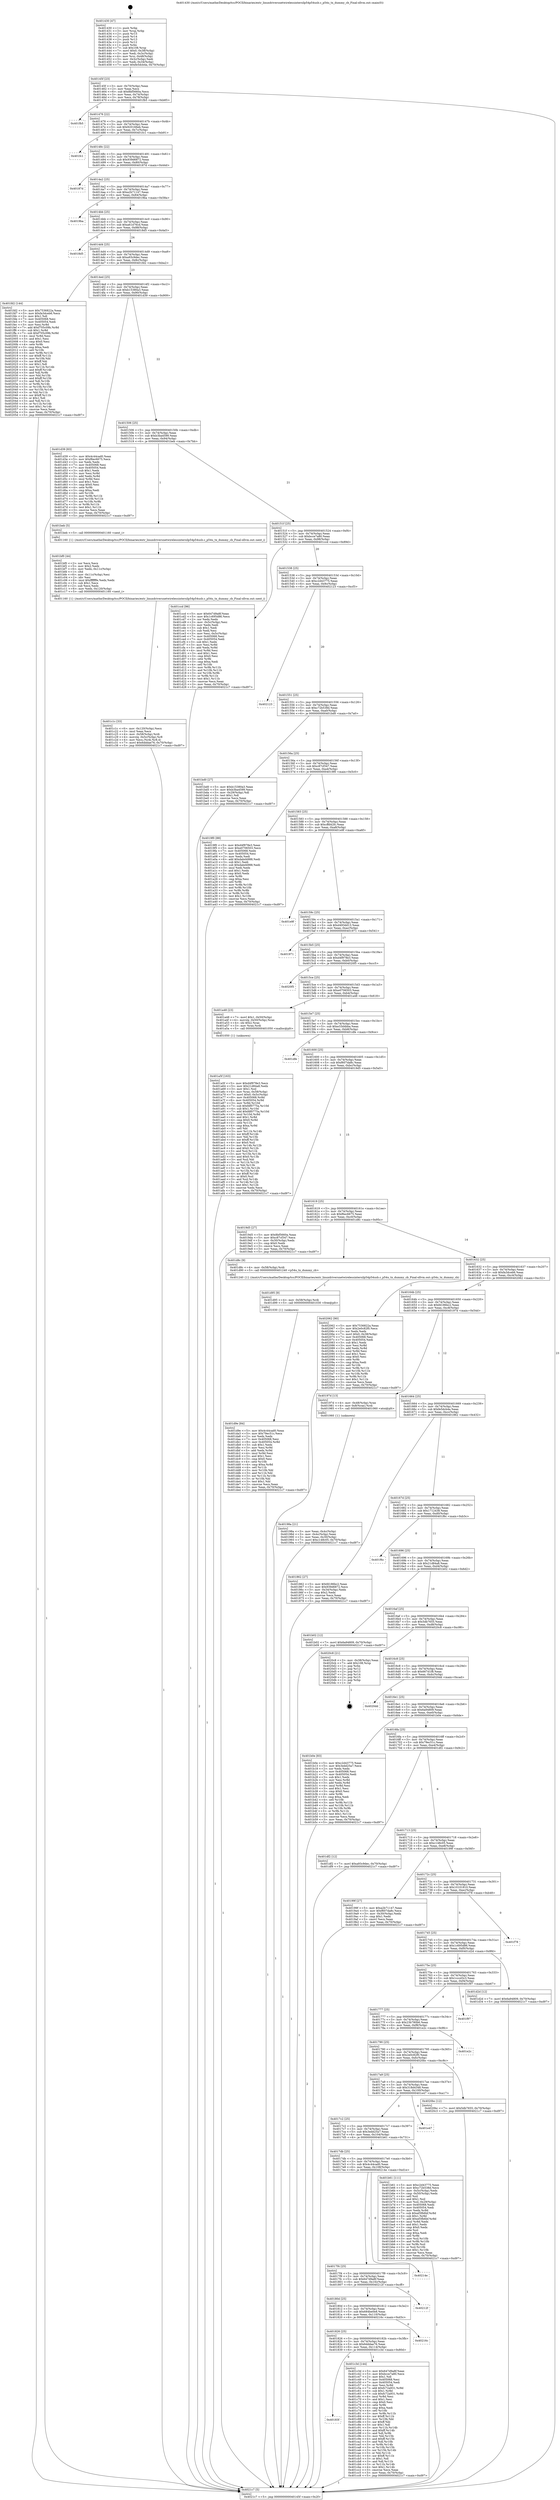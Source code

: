 digraph "0x401430" {
  label = "0x401430 (/mnt/c/Users/mathe/Desktop/tcc/POCII/binaries/extr_linuxdriversnetwirelessintersilp54p54usb.c_p54u_tx_dummy_cb_Final-ollvm.out::main(0))"
  labelloc = "t"
  node[shape=record]

  Entry [label="",width=0.3,height=0.3,shape=circle,fillcolor=black,style=filled]
  "0x40145f" [label="{
     0x40145f [23]\l
     | [instrs]\l
     &nbsp;&nbsp;0x40145f \<+3\>: mov -0x70(%rbp),%eax\l
     &nbsp;&nbsp;0x401462 \<+2\>: mov %eax,%ecx\l
     &nbsp;&nbsp;0x401464 \<+6\>: sub $0x8bf5660a,%ecx\l
     &nbsp;&nbsp;0x40146a \<+3\>: mov %eax,-0x74(%rbp)\l
     &nbsp;&nbsp;0x40146d \<+3\>: mov %ecx,-0x78(%rbp)\l
     &nbsp;&nbsp;0x401470 \<+6\>: je 0000000000401fb5 \<main+0xb85\>\l
  }"]
  "0x401fb5" [label="{
     0x401fb5\l
  }", style=dashed]
  "0x401476" [label="{
     0x401476 [22]\l
     | [instrs]\l
     &nbsp;&nbsp;0x401476 \<+5\>: jmp 000000000040147b \<main+0x4b\>\l
     &nbsp;&nbsp;0x40147b \<+3\>: mov -0x74(%rbp),%eax\l
     &nbsp;&nbsp;0x40147e \<+5\>: sub $0x920166eb,%eax\l
     &nbsp;&nbsp;0x401483 \<+3\>: mov %eax,-0x7c(%rbp)\l
     &nbsp;&nbsp;0x401486 \<+6\>: je 0000000000401fc1 \<main+0xb91\>\l
  }"]
  Exit [label="",width=0.3,height=0.3,shape=circle,fillcolor=black,style=filled,peripheries=2]
  "0x401fc1" [label="{
     0x401fc1\l
  }", style=dashed]
  "0x40148c" [label="{
     0x40148c [22]\l
     | [instrs]\l
     &nbsp;&nbsp;0x40148c \<+5\>: jmp 0000000000401491 \<main+0x61\>\l
     &nbsp;&nbsp;0x401491 \<+3\>: mov -0x74(%rbp),%eax\l
     &nbsp;&nbsp;0x401494 \<+5\>: sub $0x939d6872,%eax\l
     &nbsp;&nbsp;0x401499 \<+3\>: mov %eax,-0x80(%rbp)\l
     &nbsp;&nbsp;0x40149c \<+6\>: je 000000000040187d \<main+0x44d\>\l
  }"]
  "0x401d9e" [label="{
     0x401d9e [84]\l
     | [instrs]\l
     &nbsp;&nbsp;0x401d9e \<+5\>: mov $0x4c44cad0,%eax\l
     &nbsp;&nbsp;0x401da3 \<+5\>: mov $0x79ec51c,%ecx\l
     &nbsp;&nbsp;0x401da8 \<+2\>: xor %edx,%edx\l
     &nbsp;&nbsp;0x401daa \<+7\>: mov 0x405068,%esi\l
     &nbsp;&nbsp;0x401db1 \<+8\>: mov 0x405054,%r8d\l
     &nbsp;&nbsp;0x401db9 \<+3\>: sub $0x1,%edx\l
     &nbsp;&nbsp;0x401dbc \<+3\>: mov %esi,%r9d\l
     &nbsp;&nbsp;0x401dbf \<+3\>: add %edx,%r9d\l
     &nbsp;&nbsp;0x401dc2 \<+4\>: imul %r9d,%esi\l
     &nbsp;&nbsp;0x401dc6 \<+3\>: and $0x1,%esi\l
     &nbsp;&nbsp;0x401dc9 \<+3\>: cmp $0x0,%esi\l
     &nbsp;&nbsp;0x401dcc \<+4\>: sete %r10b\l
     &nbsp;&nbsp;0x401dd0 \<+4\>: cmp $0xa,%r8d\l
     &nbsp;&nbsp;0x401dd4 \<+4\>: setl %r11b\l
     &nbsp;&nbsp;0x401dd8 \<+3\>: mov %r10b,%bl\l
     &nbsp;&nbsp;0x401ddb \<+3\>: and %r11b,%bl\l
     &nbsp;&nbsp;0x401dde \<+3\>: xor %r11b,%r10b\l
     &nbsp;&nbsp;0x401de1 \<+3\>: or %r10b,%bl\l
     &nbsp;&nbsp;0x401de4 \<+3\>: test $0x1,%bl\l
     &nbsp;&nbsp;0x401de7 \<+3\>: cmovne %ecx,%eax\l
     &nbsp;&nbsp;0x401dea \<+3\>: mov %eax,-0x70(%rbp)\l
     &nbsp;&nbsp;0x401ded \<+5\>: jmp 00000000004021c7 \<main+0xd97\>\l
  }"]
  "0x40187d" [label="{
     0x40187d\l
  }", style=dashed]
  "0x4014a2" [label="{
     0x4014a2 [25]\l
     | [instrs]\l
     &nbsp;&nbsp;0x4014a2 \<+5\>: jmp 00000000004014a7 \<main+0x77\>\l
     &nbsp;&nbsp;0x4014a7 \<+3\>: mov -0x74(%rbp),%eax\l
     &nbsp;&nbsp;0x4014aa \<+5\>: sub $0xa2b71147,%eax\l
     &nbsp;&nbsp;0x4014af \<+6\>: mov %eax,-0x84(%rbp)\l
     &nbsp;&nbsp;0x4014b5 \<+6\>: je 00000000004019ba \<main+0x58a\>\l
  }"]
  "0x401d95" [label="{
     0x401d95 [9]\l
     | [instrs]\l
     &nbsp;&nbsp;0x401d95 \<+4\>: mov -0x58(%rbp),%rdi\l
     &nbsp;&nbsp;0x401d99 \<+5\>: call 0000000000401030 \<free@plt\>\l
     | [calls]\l
     &nbsp;&nbsp;0x401030 \{1\} (unknown)\l
  }"]
  "0x4019ba" [label="{
     0x4019ba\l
  }", style=dashed]
  "0x4014bb" [label="{
     0x4014bb [25]\l
     | [instrs]\l
     &nbsp;&nbsp;0x4014bb \<+5\>: jmp 00000000004014c0 \<main+0x90\>\l
     &nbsp;&nbsp;0x4014c0 \<+3\>: mov -0x74(%rbp),%eax\l
     &nbsp;&nbsp;0x4014c3 \<+5\>: sub $0xa61d76cd,%eax\l
     &nbsp;&nbsp;0x4014c8 \<+6\>: mov %eax,-0x88(%rbp)\l
     &nbsp;&nbsp;0x4014ce \<+6\>: je 00000000004018d5 \<main+0x4a5\>\l
  }"]
  "0x40183f" [label="{
     0x40183f\l
  }", style=dashed]
  "0x4018d5" [label="{
     0x4018d5\l
  }", style=dashed]
  "0x4014d4" [label="{
     0x4014d4 [25]\l
     | [instrs]\l
     &nbsp;&nbsp;0x4014d4 \<+5\>: jmp 00000000004014d9 \<main+0xa9\>\l
     &nbsp;&nbsp;0x4014d9 \<+3\>: mov -0x74(%rbp),%eax\l
     &nbsp;&nbsp;0x4014dc \<+5\>: sub $0xa93c9dec,%eax\l
     &nbsp;&nbsp;0x4014e1 \<+6\>: mov %eax,-0x8c(%rbp)\l
     &nbsp;&nbsp;0x4014e7 \<+6\>: je 0000000000401fd2 \<main+0xba2\>\l
  }"]
  "0x401c3d" [label="{
     0x401c3d [144]\l
     | [instrs]\l
     &nbsp;&nbsp;0x401c3d \<+5\>: mov $0x647d9a8f,%eax\l
     &nbsp;&nbsp;0x401c42 \<+5\>: mov $0xbcce7a80,%ecx\l
     &nbsp;&nbsp;0x401c47 \<+2\>: mov $0x1,%dl\l
     &nbsp;&nbsp;0x401c49 \<+7\>: mov 0x405068,%esi\l
     &nbsp;&nbsp;0x401c50 \<+7\>: mov 0x405054,%edi\l
     &nbsp;&nbsp;0x401c57 \<+3\>: mov %esi,%r8d\l
     &nbsp;&nbsp;0x401c5a \<+7\>: add $0xfc72a931,%r8d\l
     &nbsp;&nbsp;0x401c61 \<+4\>: sub $0x1,%r8d\l
     &nbsp;&nbsp;0x401c65 \<+7\>: sub $0xfc72a931,%r8d\l
     &nbsp;&nbsp;0x401c6c \<+4\>: imul %r8d,%esi\l
     &nbsp;&nbsp;0x401c70 \<+3\>: and $0x1,%esi\l
     &nbsp;&nbsp;0x401c73 \<+3\>: cmp $0x0,%esi\l
     &nbsp;&nbsp;0x401c76 \<+4\>: sete %r9b\l
     &nbsp;&nbsp;0x401c7a \<+3\>: cmp $0xa,%edi\l
     &nbsp;&nbsp;0x401c7d \<+4\>: setl %r10b\l
     &nbsp;&nbsp;0x401c81 \<+3\>: mov %r9b,%r11b\l
     &nbsp;&nbsp;0x401c84 \<+4\>: xor $0xff,%r11b\l
     &nbsp;&nbsp;0x401c88 \<+3\>: mov %r10b,%bl\l
     &nbsp;&nbsp;0x401c8b \<+3\>: xor $0xff,%bl\l
     &nbsp;&nbsp;0x401c8e \<+3\>: xor $0x1,%dl\l
     &nbsp;&nbsp;0x401c91 \<+3\>: mov %r11b,%r14b\l
     &nbsp;&nbsp;0x401c94 \<+4\>: and $0xff,%r14b\l
     &nbsp;&nbsp;0x401c98 \<+3\>: and %dl,%r9b\l
     &nbsp;&nbsp;0x401c9b \<+3\>: mov %bl,%r15b\l
     &nbsp;&nbsp;0x401c9e \<+4\>: and $0xff,%r15b\l
     &nbsp;&nbsp;0x401ca2 \<+3\>: and %dl,%r10b\l
     &nbsp;&nbsp;0x401ca5 \<+3\>: or %r9b,%r14b\l
     &nbsp;&nbsp;0x401ca8 \<+3\>: or %r10b,%r15b\l
     &nbsp;&nbsp;0x401cab \<+3\>: xor %r15b,%r14b\l
     &nbsp;&nbsp;0x401cae \<+3\>: or %bl,%r11b\l
     &nbsp;&nbsp;0x401cb1 \<+4\>: xor $0xff,%r11b\l
     &nbsp;&nbsp;0x401cb5 \<+3\>: or $0x1,%dl\l
     &nbsp;&nbsp;0x401cb8 \<+3\>: and %dl,%r11b\l
     &nbsp;&nbsp;0x401cbb \<+3\>: or %r11b,%r14b\l
     &nbsp;&nbsp;0x401cbe \<+4\>: test $0x1,%r14b\l
     &nbsp;&nbsp;0x401cc2 \<+3\>: cmovne %ecx,%eax\l
     &nbsp;&nbsp;0x401cc5 \<+3\>: mov %eax,-0x70(%rbp)\l
     &nbsp;&nbsp;0x401cc8 \<+5\>: jmp 00000000004021c7 \<main+0xd97\>\l
  }"]
  "0x401fd2" [label="{
     0x401fd2 [144]\l
     | [instrs]\l
     &nbsp;&nbsp;0x401fd2 \<+5\>: mov $0x7536822a,%eax\l
     &nbsp;&nbsp;0x401fd7 \<+5\>: mov $0xfa3dceb6,%ecx\l
     &nbsp;&nbsp;0x401fdc \<+2\>: mov $0x1,%dl\l
     &nbsp;&nbsp;0x401fde \<+7\>: mov 0x405068,%esi\l
     &nbsp;&nbsp;0x401fe5 \<+7\>: mov 0x405054,%edi\l
     &nbsp;&nbsp;0x401fec \<+3\>: mov %esi,%r8d\l
     &nbsp;&nbsp;0x401fef \<+7\>: add $0xf705c09b,%r8d\l
     &nbsp;&nbsp;0x401ff6 \<+4\>: sub $0x1,%r8d\l
     &nbsp;&nbsp;0x401ffa \<+7\>: sub $0xf705c09b,%r8d\l
     &nbsp;&nbsp;0x402001 \<+4\>: imul %r8d,%esi\l
     &nbsp;&nbsp;0x402005 \<+3\>: and $0x1,%esi\l
     &nbsp;&nbsp;0x402008 \<+3\>: cmp $0x0,%esi\l
     &nbsp;&nbsp;0x40200b \<+4\>: sete %r9b\l
     &nbsp;&nbsp;0x40200f \<+3\>: cmp $0xa,%edi\l
     &nbsp;&nbsp;0x402012 \<+4\>: setl %r10b\l
     &nbsp;&nbsp;0x402016 \<+3\>: mov %r9b,%r11b\l
     &nbsp;&nbsp;0x402019 \<+4\>: xor $0xff,%r11b\l
     &nbsp;&nbsp;0x40201d \<+3\>: mov %r10b,%bl\l
     &nbsp;&nbsp;0x402020 \<+3\>: xor $0xff,%bl\l
     &nbsp;&nbsp;0x402023 \<+3\>: xor $0x1,%dl\l
     &nbsp;&nbsp;0x402026 \<+3\>: mov %r11b,%r14b\l
     &nbsp;&nbsp;0x402029 \<+4\>: and $0xff,%r14b\l
     &nbsp;&nbsp;0x40202d \<+3\>: and %dl,%r9b\l
     &nbsp;&nbsp;0x402030 \<+3\>: mov %bl,%r15b\l
     &nbsp;&nbsp;0x402033 \<+4\>: and $0xff,%r15b\l
     &nbsp;&nbsp;0x402037 \<+3\>: and %dl,%r10b\l
     &nbsp;&nbsp;0x40203a \<+3\>: or %r9b,%r14b\l
     &nbsp;&nbsp;0x40203d \<+3\>: or %r10b,%r15b\l
     &nbsp;&nbsp;0x402040 \<+3\>: xor %r15b,%r14b\l
     &nbsp;&nbsp;0x402043 \<+3\>: or %bl,%r11b\l
     &nbsp;&nbsp;0x402046 \<+4\>: xor $0xff,%r11b\l
     &nbsp;&nbsp;0x40204a \<+3\>: or $0x1,%dl\l
     &nbsp;&nbsp;0x40204d \<+3\>: and %dl,%r11b\l
     &nbsp;&nbsp;0x402050 \<+3\>: or %r11b,%r14b\l
     &nbsp;&nbsp;0x402053 \<+4\>: test $0x1,%r14b\l
     &nbsp;&nbsp;0x402057 \<+3\>: cmovne %ecx,%eax\l
     &nbsp;&nbsp;0x40205a \<+3\>: mov %eax,-0x70(%rbp)\l
     &nbsp;&nbsp;0x40205d \<+5\>: jmp 00000000004021c7 \<main+0xd97\>\l
  }"]
  "0x4014ed" [label="{
     0x4014ed [25]\l
     | [instrs]\l
     &nbsp;&nbsp;0x4014ed \<+5\>: jmp 00000000004014f2 \<main+0xc2\>\l
     &nbsp;&nbsp;0x4014f2 \<+3\>: mov -0x74(%rbp),%eax\l
     &nbsp;&nbsp;0x4014f5 \<+5\>: sub $0xb15380a3,%eax\l
     &nbsp;&nbsp;0x4014fa \<+6\>: mov %eax,-0x90(%rbp)\l
     &nbsp;&nbsp;0x401500 \<+6\>: je 0000000000401d39 \<main+0x909\>\l
  }"]
  "0x401826" [label="{
     0x401826 [25]\l
     | [instrs]\l
     &nbsp;&nbsp;0x401826 \<+5\>: jmp 000000000040182b \<main+0x3fb\>\l
     &nbsp;&nbsp;0x40182b \<+3\>: mov -0x74(%rbp),%eax\l
     &nbsp;&nbsp;0x40182e \<+5\>: sub $0x6dddae76,%eax\l
     &nbsp;&nbsp;0x401833 \<+6\>: mov %eax,-0x114(%rbp)\l
     &nbsp;&nbsp;0x401839 \<+6\>: je 0000000000401c3d \<main+0x80d\>\l
  }"]
  "0x401d39" [label="{
     0x401d39 [83]\l
     | [instrs]\l
     &nbsp;&nbsp;0x401d39 \<+5\>: mov $0x4c44cad0,%eax\l
     &nbsp;&nbsp;0x401d3e \<+5\>: mov $0xf6ec6675,%ecx\l
     &nbsp;&nbsp;0x401d43 \<+2\>: xor %edx,%edx\l
     &nbsp;&nbsp;0x401d45 \<+7\>: mov 0x405068,%esi\l
     &nbsp;&nbsp;0x401d4c \<+7\>: mov 0x405054,%edi\l
     &nbsp;&nbsp;0x401d53 \<+3\>: sub $0x1,%edx\l
     &nbsp;&nbsp;0x401d56 \<+3\>: mov %esi,%r8d\l
     &nbsp;&nbsp;0x401d59 \<+3\>: add %edx,%r8d\l
     &nbsp;&nbsp;0x401d5c \<+4\>: imul %r8d,%esi\l
     &nbsp;&nbsp;0x401d60 \<+3\>: and $0x1,%esi\l
     &nbsp;&nbsp;0x401d63 \<+3\>: cmp $0x0,%esi\l
     &nbsp;&nbsp;0x401d66 \<+4\>: sete %r9b\l
     &nbsp;&nbsp;0x401d6a \<+3\>: cmp $0xa,%edi\l
     &nbsp;&nbsp;0x401d6d \<+4\>: setl %r10b\l
     &nbsp;&nbsp;0x401d71 \<+3\>: mov %r9b,%r11b\l
     &nbsp;&nbsp;0x401d74 \<+3\>: and %r10b,%r11b\l
     &nbsp;&nbsp;0x401d77 \<+3\>: xor %r10b,%r9b\l
     &nbsp;&nbsp;0x401d7a \<+3\>: or %r9b,%r11b\l
     &nbsp;&nbsp;0x401d7d \<+4\>: test $0x1,%r11b\l
     &nbsp;&nbsp;0x401d81 \<+3\>: cmovne %ecx,%eax\l
     &nbsp;&nbsp;0x401d84 \<+3\>: mov %eax,-0x70(%rbp)\l
     &nbsp;&nbsp;0x401d87 \<+5\>: jmp 00000000004021c7 \<main+0xd97\>\l
  }"]
  "0x401506" [label="{
     0x401506 [25]\l
     | [instrs]\l
     &nbsp;&nbsp;0x401506 \<+5\>: jmp 000000000040150b \<main+0xdb\>\l
     &nbsp;&nbsp;0x40150b \<+3\>: mov -0x74(%rbp),%eax\l
     &nbsp;&nbsp;0x40150e \<+5\>: sub $0xb3ba4599,%eax\l
     &nbsp;&nbsp;0x401513 \<+6\>: mov %eax,-0x94(%rbp)\l
     &nbsp;&nbsp;0x401519 \<+6\>: je 0000000000401beb \<main+0x7bb\>\l
  }"]
  "0x40216c" [label="{
     0x40216c\l
  }", style=dashed]
  "0x401beb" [label="{
     0x401beb [5]\l
     | [instrs]\l
     &nbsp;&nbsp;0x401beb \<+5\>: call 0000000000401160 \<next_i\>\l
     | [calls]\l
     &nbsp;&nbsp;0x401160 \{1\} (/mnt/c/Users/mathe/Desktop/tcc/POCII/binaries/extr_linuxdriversnetwirelessintersilp54p54usb.c_p54u_tx_dummy_cb_Final-ollvm.out::next_i)\l
  }"]
  "0x40151f" [label="{
     0x40151f [25]\l
     | [instrs]\l
     &nbsp;&nbsp;0x40151f \<+5\>: jmp 0000000000401524 \<main+0xf4\>\l
     &nbsp;&nbsp;0x401524 \<+3\>: mov -0x74(%rbp),%eax\l
     &nbsp;&nbsp;0x401527 \<+5\>: sub $0xbcce7a80,%eax\l
     &nbsp;&nbsp;0x40152c \<+6\>: mov %eax,-0x98(%rbp)\l
     &nbsp;&nbsp;0x401532 \<+6\>: je 0000000000401ccd \<main+0x89d\>\l
  }"]
  "0x40180d" [label="{
     0x40180d [25]\l
     | [instrs]\l
     &nbsp;&nbsp;0x40180d \<+5\>: jmp 0000000000401812 \<main+0x3e2\>\l
     &nbsp;&nbsp;0x401812 \<+3\>: mov -0x74(%rbp),%eax\l
     &nbsp;&nbsp;0x401815 \<+5\>: sub $0x684be0e8,%eax\l
     &nbsp;&nbsp;0x40181a \<+6\>: mov %eax,-0x110(%rbp)\l
     &nbsp;&nbsp;0x401820 \<+6\>: je 000000000040216c \<main+0xd3c\>\l
  }"]
  "0x401ccd" [label="{
     0x401ccd [96]\l
     | [instrs]\l
     &nbsp;&nbsp;0x401ccd \<+5\>: mov $0x647d9a8f,%eax\l
     &nbsp;&nbsp;0x401cd2 \<+5\>: mov $0x1c695d86,%ecx\l
     &nbsp;&nbsp;0x401cd7 \<+2\>: xor %edx,%edx\l
     &nbsp;&nbsp;0x401cd9 \<+3\>: mov -0x5c(%rbp),%esi\l
     &nbsp;&nbsp;0x401cdc \<+2\>: mov %edx,%edi\l
     &nbsp;&nbsp;0x401cde \<+3\>: sub $0x1,%edi\l
     &nbsp;&nbsp;0x401ce1 \<+2\>: sub %edi,%esi\l
     &nbsp;&nbsp;0x401ce3 \<+3\>: mov %esi,-0x5c(%rbp)\l
     &nbsp;&nbsp;0x401ce6 \<+7\>: mov 0x405068,%esi\l
     &nbsp;&nbsp;0x401ced \<+7\>: mov 0x405054,%edi\l
     &nbsp;&nbsp;0x401cf4 \<+3\>: sub $0x1,%edx\l
     &nbsp;&nbsp;0x401cf7 \<+3\>: mov %esi,%r8d\l
     &nbsp;&nbsp;0x401cfa \<+3\>: add %edx,%r8d\l
     &nbsp;&nbsp;0x401cfd \<+4\>: imul %r8d,%esi\l
     &nbsp;&nbsp;0x401d01 \<+3\>: and $0x1,%esi\l
     &nbsp;&nbsp;0x401d04 \<+3\>: cmp $0x0,%esi\l
     &nbsp;&nbsp;0x401d07 \<+4\>: sete %r9b\l
     &nbsp;&nbsp;0x401d0b \<+3\>: cmp $0xa,%edi\l
     &nbsp;&nbsp;0x401d0e \<+4\>: setl %r10b\l
     &nbsp;&nbsp;0x401d12 \<+3\>: mov %r9b,%r11b\l
     &nbsp;&nbsp;0x401d15 \<+3\>: and %r10b,%r11b\l
     &nbsp;&nbsp;0x401d18 \<+3\>: xor %r10b,%r9b\l
     &nbsp;&nbsp;0x401d1b \<+3\>: or %r9b,%r11b\l
     &nbsp;&nbsp;0x401d1e \<+4\>: test $0x1,%r11b\l
     &nbsp;&nbsp;0x401d22 \<+3\>: cmovne %ecx,%eax\l
     &nbsp;&nbsp;0x401d25 \<+3\>: mov %eax,-0x70(%rbp)\l
     &nbsp;&nbsp;0x401d28 \<+5\>: jmp 00000000004021c7 \<main+0xd97\>\l
  }"]
  "0x401538" [label="{
     0x401538 [25]\l
     | [instrs]\l
     &nbsp;&nbsp;0x401538 \<+5\>: jmp 000000000040153d \<main+0x10d\>\l
     &nbsp;&nbsp;0x40153d \<+3\>: mov -0x74(%rbp),%eax\l
     &nbsp;&nbsp;0x401540 \<+5\>: sub $0xc2d43775,%eax\l
     &nbsp;&nbsp;0x401545 \<+6\>: mov %eax,-0x9c(%rbp)\l
     &nbsp;&nbsp;0x40154b \<+6\>: je 0000000000402123 \<main+0xcf3\>\l
  }"]
  "0x40212f" [label="{
     0x40212f\l
  }", style=dashed]
  "0x402123" [label="{
     0x402123\l
  }", style=dashed]
  "0x401551" [label="{
     0x401551 [25]\l
     | [instrs]\l
     &nbsp;&nbsp;0x401551 \<+5\>: jmp 0000000000401556 \<main+0x126\>\l
     &nbsp;&nbsp;0x401556 \<+3\>: mov -0x74(%rbp),%eax\l
     &nbsp;&nbsp;0x401559 \<+5\>: sub $0xc72b538d,%eax\l
     &nbsp;&nbsp;0x40155e \<+6\>: mov %eax,-0xa0(%rbp)\l
     &nbsp;&nbsp;0x401564 \<+6\>: je 0000000000401bd0 \<main+0x7a0\>\l
  }"]
  "0x4017f4" [label="{
     0x4017f4 [25]\l
     | [instrs]\l
     &nbsp;&nbsp;0x4017f4 \<+5\>: jmp 00000000004017f9 \<main+0x3c9\>\l
     &nbsp;&nbsp;0x4017f9 \<+3\>: mov -0x74(%rbp),%eax\l
     &nbsp;&nbsp;0x4017fc \<+5\>: sub $0x647d9a8f,%eax\l
     &nbsp;&nbsp;0x401801 \<+6\>: mov %eax,-0x10c(%rbp)\l
     &nbsp;&nbsp;0x401807 \<+6\>: je 000000000040212f \<main+0xcff\>\l
  }"]
  "0x401bd0" [label="{
     0x401bd0 [27]\l
     | [instrs]\l
     &nbsp;&nbsp;0x401bd0 \<+5\>: mov $0xb15380a3,%eax\l
     &nbsp;&nbsp;0x401bd5 \<+5\>: mov $0xb3ba4599,%ecx\l
     &nbsp;&nbsp;0x401bda \<+3\>: mov -0x29(%rbp),%dl\l
     &nbsp;&nbsp;0x401bdd \<+3\>: test $0x1,%dl\l
     &nbsp;&nbsp;0x401be0 \<+3\>: cmovne %ecx,%eax\l
     &nbsp;&nbsp;0x401be3 \<+3\>: mov %eax,-0x70(%rbp)\l
     &nbsp;&nbsp;0x401be6 \<+5\>: jmp 00000000004021c7 \<main+0xd97\>\l
  }"]
  "0x40156a" [label="{
     0x40156a [25]\l
     | [instrs]\l
     &nbsp;&nbsp;0x40156a \<+5\>: jmp 000000000040156f \<main+0x13f\>\l
     &nbsp;&nbsp;0x40156f \<+3\>: mov -0x74(%rbp),%eax\l
     &nbsp;&nbsp;0x401572 \<+5\>: sub $0xc87cf347,%eax\l
     &nbsp;&nbsp;0x401577 \<+6\>: mov %eax,-0xa4(%rbp)\l
     &nbsp;&nbsp;0x40157d \<+6\>: je 00000000004019f0 \<main+0x5c0\>\l
  }"]
  "0x40214e" [label="{
     0x40214e\l
  }", style=dashed]
  "0x4019f0" [label="{
     0x4019f0 [88]\l
     | [instrs]\l
     &nbsp;&nbsp;0x4019f0 \<+5\>: mov $0xd4f978e3,%eax\l
     &nbsp;&nbsp;0x4019f5 \<+5\>: mov $0xe0706503,%ecx\l
     &nbsp;&nbsp;0x4019fa \<+7\>: mov 0x405068,%edx\l
     &nbsp;&nbsp;0x401a01 \<+7\>: mov 0x405054,%esi\l
     &nbsp;&nbsp;0x401a08 \<+2\>: mov %edx,%edi\l
     &nbsp;&nbsp;0x401a0a \<+6\>: add $0xdabd4988,%edi\l
     &nbsp;&nbsp;0x401a10 \<+3\>: sub $0x1,%edi\l
     &nbsp;&nbsp;0x401a13 \<+6\>: sub $0xdabd4988,%edi\l
     &nbsp;&nbsp;0x401a19 \<+3\>: imul %edi,%edx\l
     &nbsp;&nbsp;0x401a1c \<+3\>: and $0x1,%edx\l
     &nbsp;&nbsp;0x401a1f \<+3\>: cmp $0x0,%edx\l
     &nbsp;&nbsp;0x401a22 \<+4\>: sete %r8b\l
     &nbsp;&nbsp;0x401a26 \<+3\>: cmp $0xa,%esi\l
     &nbsp;&nbsp;0x401a29 \<+4\>: setl %r9b\l
     &nbsp;&nbsp;0x401a2d \<+3\>: mov %r8b,%r10b\l
     &nbsp;&nbsp;0x401a30 \<+3\>: and %r9b,%r10b\l
     &nbsp;&nbsp;0x401a33 \<+3\>: xor %r9b,%r8b\l
     &nbsp;&nbsp;0x401a36 \<+3\>: or %r8b,%r10b\l
     &nbsp;&nbsp;0x401a39 \<+4\>: test $0x1,%r10b\l
     &nbsp;&nbsp;0x401a3d \<+3\>: cmovne %ecx,%eax\l
     &nbsp;&nbsp;0x401a40 \<+3\>: mov %eax,-0x70(%rbp)\l
     &nbsp;&nbsp;0x401a43 \<+5\>: jmp 00000000004021c7 \<main+0xd97\>\l
  }"]
  "0x401583" [label="{
     0x401583 [25]\l
     | [instrs]\l
     &nbsp;&nbsp;0x401583 \<+5\>: jmp 0000000000401588 \<main+0x158\>\l
     &nbsp;&nbsp;0x401588 \<+3\>: mov -0x74(%rbp),%eax\l
     &nbsp;&nbsp;0x40158b \<+5\>: sub $0xcffd42fc,%eax\l
     &nbsp;&nbsp;0x401590 \<+6\>: mov %eax,-0xa8(%rbp)\l
     &nbsp;&nbsp;0x401596 \<+6\>: je 0000000000401e9f \<main+0xa6f\>\l
  }"]
  "0x401c1c" [label="{
     0x401c1c [33]\l
     | [instrs]\l
     &nbsp;&nbsp;0x401c1c \<+6\>: mov -0x120(%rbp),%ecx\l
     &nbsp;&nbsp;0x401c22 \<+3\>: imul %eax,%ecx\l
     &nbsp;&nbsp;0x401c25 \<+4\>: mov -0x58(%rbp),%rdi\l
     &nbsp;&nbsp;0x401c29 \<+4\>: movslq -0x5c(%rbp),%r8\l
     &nbsp;&nbsp;0x401c2d \<+4\>: mov %ecx,(%rdi,%r8,4)\l
     &nbsp;&nbsp;0x401c31 \<+7\>: movl $0x6dddae76,-0x70(%rbp)\l
     &nbsp;&nbsp;0x401c38 \<+5\>: jmp 00000000004021c7 \<main+0xd97\>\l
  }"]
  "0x401e9f" [label="{
     0x401e9f\l
  }", style=dashed]
  "0x40159c" [label="{
     0x40159c [25]\l
     | [instrs]\l
     &nbsp;&nbsp;0x40159c \<+5\>: jmp 00000000004015a1 \<main+0x171\>\l
     &nbsp;&nbsp;0x4015a1 \<+3\>: mov -0x74(%rbp),%eax\l
     &nbsp;&nbsp;0x4015a4 \<+5\>: sub $0xd493dd13,%eax\l
     &nbsp;&nbsp;0x4015a9 \<+6\>: mov %eax,-0xac(%rbp)\l
     &nbsp;&nbsp;0x4015af \<+6\>: je 0000000000401971 \<main+0x541\>\l
  }"]
  "0x401bf0" [label="{
     0x401bf0 [44]\l
     | [instrs]\l
     &nbsp;&nbsp;0x401bf0 \<+2\>: xor %ecx,%ecx\l
     &nbsp;&nbsp;0x401bf2 \<+5\>: mov $0x2,%edx\l
     &nbsp;&nbsp;0x401bf7 \<+6\>: mov %edx,-0x11c(%rbp)\l
     &nbsp;&nbsp;0x401bfd \<+1\>: cltd\l
     &nbsp;&nbsp;0x401bfe \<+6\>: mov -0x11c(%rbp),%esi\l
     &nbsp;&nbsp;0x401c04 \<+2\>: idiv %esi\l
     &nbsp;&nbsp;0x401c06 \<+6\>: imul $0xfffffffe,%edx,%edx\l
     &nbsp;&nbsp;0x401c0c \<+3\>: sub $0x1,%ecx\l
     &nbsp;&nbsp;0x401c0f \<+2\>: sub %ecx,%edx\l
     &nbsp;&nbsp;0x401c11 \<+6\>: mov %edx,-0x120(%rbp)\l
     &nbsp;&nbsp;0x401c17 \<+5\>: call 0000000000401160 \<next_i\>\l
     | [calls]\l
     &nbsp;&nbsp;0x401160 \{1\} (/mnt/c/Users/mathe/Desktop/tcc/POCII/binaries/extr_linuxdriversnetwirelessintersilp54p54usb.c_p54u_tx_dummy_cb_Final-ollvm.out::next_i)\l
  }"]
  "0x401971" [label="{
     0x401971\l
  }", style=dashed]
  "0x4015b5" [label="{
     0x4015b5 [25]\l
     | [instrs]\l
     &nbsp;&nbsp;0x4015b5 \<+5\>: jmp 00000000004015ba \<main+0x18a\>\l
     &nbsp;&nbsp;0x4015ba \<+3\>: mov -0x74(%rbp),%eax\l
     &nbsp;&nbsp;0x4015bd \<+5\>: sub $0xd4f978e3,%eax\l
     &nbsp;&nbsp;0x4015c2 \<+6\>: mov %eax,-0xb0(%rbp)\l
     &nbsp;&nbsp;0x4015c8 \<+6\>: je 00000000004020f5 \<main+0xcc5\>\l
  }"]
  "0x4017db" [label="{
     0x4017db [25]\l
     | [instrs]\l
     &nbsp;&nbsp;0x4017db \<+5\>: jmp 00000000004017e0 \<main+0x3b0\>\l
     &nbsp;&nbsp;0x4017e0 \<+3\>: mov -0x74(%rbp),%eax\l
     &nbsp;&nbsp;0x4017e3 \<+5\>: sub $0x4c44cad0,%eax\l
     &nbsp;&nbsp;0x4017e8 \<+6\>: mov %eax,-0x108(%rbp)\l
     &nbsp;&nbsp;0x4017ee \<+6\>: je 000000000040214e \<main+0xd1e\>\l
  }"]
  "0x4020f5" [label="{
     0x4020f5\l
  }", style=dashed]
  "0x4015ce" [label="{
     0x4015ce [25]\l
     | [instrs]\l
     &nbsp;&nbsp;0x4015ce \<+5\>: jmp 00000000004015d3 \<main+0x1a3\>\l
     &nbsp;&nbsp;0x4015d3 \<+3\>: mov -0x74(%rbp),%eax\l
     &nbsp;&nbsp;0x4015d6 \<+5\>: sub $0xe0706503,%eax\l
     &nbsp;&nbsp;0x4015db \<+6\>: mov %eax,-0xb4(%rbp)\l
     &nbsp;&nbsp;0x4015e1 \<+6\>: je 0000000000401a48 \<main+0x618\>\l
  }"]
  "0x401b61" [label="{
     0x401b61 [111]\l
     | [instrs]\l
     &nbsp;&nbsp;0x401b61 \<+5\>: mov $0xc2d43775,%eax\l
     &nbsp;&nbsp;0x401b66 \<+5\>: mov $0xc72b538d,%ecx\l
     &nbsp;&nbsp;0x401b6b \<+3\>: mov -0x5c(%rbp),%edx\l
     &nbsp;&nbsp;0x401b6e \<+3\>: cmp -0x50(%rbp),%edx\l
     &nbsp;&nbsp;0x401b71 \<+4\>: setl %sil\l
     &nbsp;&nbsp;0x401b75 \<+4\>: and $0x1,%sil\l
     &nbsp;&nbsp;0x401b79 \<+4\>: mov %sil,-0x29(%rbp)\l
     &nbsp;&nbsp;0x401b7d \<+7\>: mov 0x405068,%edx\l
     &nbsp;&nbsp;0x401b84 \<+7\>: mov 0x405054,%edi\l
     &nbsp;&nbsp;0x401b8b \<+3\>: mov %edx,%r8d\l
     &nbsp;&nbsp;0x401b8e \<+7\>: sub $0xef3fb6bf,%r8d\l
     &nbsp;&nbsp;0x401b95 \<+4\>: sub $0x1,%r8d\l
     &nbsp;&nbsp;0x401b99 \<+7\>: add $0xef3fb6bf,%r8d\l
     &nbsp;&nbsp;0x401ba0 \<+4\>: imul %r8d,%edx\l
     &nbsp;&nbsp;0x401ba4 \<+3\>: and $0x1,%edx\l
     &nbsp;&nbsp;0x401ba7 \<+3\>: cmp $0x0,%edx\l
     &nbsp;&nbsp;0x401baa \<+4\>: sete %sil\l
     &nbsp;&nbsp;0x401bae \<+3\>: cmp $0xa,%edi\l
     &nbsp;&nbsp;0x401bb1 \<+4\>: setl %r9b\l
     &nbsp;&nbsp;0x401bb5 \<+3\>: mov %sil,%r10b\l
     &nbsp;&nbsp;0x401bb8 \<+3\>: and %r9b,%r10b\l
     &nbsp;&nbsp;0x401bbb \<+3\>: xor %r9b,%sil\l
     &nbsp;&nbsp;0x401bbe \<+3\>: or %sil,%r10b\l
     &nbsp;&nbsp;0x401bc1 \<+4\>: test $0x1,%r10b\l
     &nbsp;&nbsp;0x401bc5 \<+3\>: cmovne %ecx,%eax\l
     &nbsp;&nbsp;0x401bc8 \<+3\>: mov %eax,-0x70(%rbp)\l
     &nbsp;&nbsp;0x401bcb \<+5\>: jmp 00000000004021c7 \<main+0xd97\>\l
  }"]
  "0x401a48" [label="{
     0x401a48 [23]\l
     | [instrs]\l
     &nbsp;&nbsp;0x401a48 \<+7\>: movl $0x1,-0x50(%rbp)\l
     &nbsp;&nbsp;0x401a4f \<+4\>: movslq -0x50(%rbp),%rax\l
     &nbsp;&nbsp;0x401a53 \<+4\>: shl $0x2,%rax\l
     &nbsp;&nbsp;0x401a57 \<+3\>: mov %rax,%rdi\l
     &nbsp;&nbsp;0x401a5a \<+5\>: call 0000000000401050 \<malloc@plt\>\l
     | [calls]\l
     &nbsp;&nbsp;0x401050 \{1\} (unknown)\l
  }"]
  "0x4015e7" [label="{
     0x4015e7 [25]\l
     | [instrs]\l
     &nbsp;&nbsp;0x4015e7 \<+5\>: jmp 00000000004015ec \<main+0x1bc\>\l
     &nbsp;&nbsp;0x4015ec \<+3\>: mov -0x74(%rbp),%eax\l
     &nbsp;&nbsp;0x4015ef \<+5\>: sub $0xe33d4bba,%eax\l
     &nbsp;&nbsp;0x4015f4 \<+6\>: mov %eax,-0xb8(%rbp)\l
     &nbsp;&nbsp;0x4015fa \<+6\>: je 0000000000401dfe \<main+0x9ce\>\l
  }"]
  "0x4017c2" [label="{
     0x4017c2 [25]\l
     | [instrs]\l
     &nbsp;&nbsp;0x4017c2 \<+5\>: jmp 00000000004017c7 \<main+0x397\>\l
     &nbsp;&nbsp;0x4017c7 \<+3\>: mov -0x74(%rbp),%eax\l
     &nbsp;&nbsp;0x4017ca \<+5\>: sub $0x3edd25a7,%eax\l
     &nbsp;&nbsp;0x4017cf \<+6\>: mov %eax,-0x104(%rbp)\l
     &nbsp;&nbsp;0x4017d5 \<+6\>: je 0000000000401b61 \<main+0x731\>\l
  }"]
  "0x401dfe" [label="{
     0x401dfe\l
  }", style=dashed]
  "0x401600" [label="{
     0x401600 [25]\l
     | [instrs]\l
     &nbsp;&nbsp;0x401600 \<+5\>: jmp 0000000000401605 \<main+0x1d5\>\l
     &nbsp;&nbsp;0x401605 \<+3\>: mov -0x74(%rbp),%eax\l
     &nbsp;&nbsp;0x401608 \<+5\>: sub $0xf607da8c,%eax\l
     &nbsp;&nbsp;0x40160d \<+6\>: mov %eax,-0xbc(%rbp)\l
     &nbsp;&nbsp;0x401613 \<+6\>: je 00000000004019d5 \<main+0x5a5\>\l
  }"]
  "0x401e47" [label="{
     0x401e47\l
  }", style=dashed]
  "0x4019d5" [label="{
     0x4019d5 [27]\l
     | [instrs]\l
     &nbsp;&nbsp;0x4019d5 \<+5\>: mov $0x8bf5660a,%eax\l
     &nbsp;&nbsp;0x4019da \<+5\>: mov $0xc87cf347,%ecx\l
     &nbsp;&nbsp;0x4019df \<+3\>: mov -0x30(%rbp),%edx\l
     &nbsp;&nbsp;0x4019e2 \<+3\>: cmp $0x0,%edx\l
     &nbsp;&nbsp;0x4019e5 \<+3\>: cmove %ecx,%eax\l
     &nbsp;&nbsp;0x4019e8 \<+3\>: mov %eax,-0x70(%rbp)\l
     &nbsp;&nbsp;0x4019eb \<+5\>: jmp 00000000004021c7 \<main+0xd97\>\l
  }"]
  "0x401619" [label="{
     0x401619 [25]\l
     | [instrs]\l
     &nbsp;&nbsp;0x401619 \<+5\>: jmp 000000000040161e \<main+0x1ee\>\l
     &nbsp;&nbsp;0x40161e \<+3\>: mov -0x74(%rbp),%eax\l
     &nbsp;&nbsp;0x401621 \<+5\>: sub $0xf6ec6675,%eax\l
     &nbsp;&nbsp;0x401626 \<+6\>: mov %eax,-0xc0(%rbp)\l
     &nbsp;&nbsp;0x40162c \<+6\>: je 0000000000401d8c \<main+0x95c\>\l
  }"]
  "0x4017a9" [label="{
     0x4017a9 [25]\l
     | [instrs]\l
     &nbsp;&nbsp;0x4017a9 \<+5\>: jmp 00000000004017ae \<main+0x37e\>\l
     &nbsp;&nbsp;0x4017ae \<+3\>: mov -0x74(%rbp),%eax\l
     &nbsp;&nbsp;0x4017b1 \<+5\>: sub $0x318d4348,%eax\l
     &nbsp;&nbsp;0x4017b6 \<+6\>: mov %eax,-0x100(%rbp)\l
     &nbsp;&nbsp;0x4017bc \<+6\>: je 0000000000401e47 \<main+0xa17\>\l
  }"]
  "0x401d8c" [label="{
     0x401d8c [9]\l
     | [instrs]\l
     &nbsp;&nbsp;0x401d8c \<+4\>: mov -0x58(%rbp),%rdi\l
     &nbsp;&nbsp;0x401d90 \<+5\>: call 0000000000401240 \<p54u_tx_dummy_cb\>\l
     | [calls]\l
     &nbsp;&nbsp;0x401240 \{1\} (/mnt/c/Users/mathe/Desktop/tcc/POCII/binaries/extr_linuxdriversnetwirelessintersilp54p54usb.c_p54u_tx_dummy_cb_Final-ollvm.out::p54u_tx_dummy_cb)\l
  }"]
  "0x401632" [label="{
     0x401632 [25]\l
     | [instrs]\l
     &nbsp;&nbsp;0x401632 \<+5\>: jmp 0000000000401637 \<main+0x207\>\l
     &nbsp;&nbsp;0x401637 \<+3\>: mov -0x74(%rbp),%eax\l
     &nbsp;&nbsp;0x40163a \<+5\>: sub $0xfa3dceb6,%eax\l
     &nbsp;&nbsp;0x40163f \<+6\>: mov %eax,-0xc4(%rbp)\l
     &nbsp;&nbsp;0x401645 \<+6\>: je 0000000000402062 \<main+0xc32\>\l
  }"]
  "0x4020bc" [label="{
     0x4020bc [12]\l
     | [instrs]\l
     &nbsp;&nbsp;0x4020bc \<+7\>: movl $0x5db7655,-0x70(%rbp)\l
     &nbsp;&nbsp;0x4020c3 \<+5\>: jmp 00000000004021c7 \<main+0xd97\>\l
  }"]
  "0x402062" [label="{
     0x402062 [90]\l
     | [instrs]\l
     &nbsp;&nbsp;0x402062 \<+5\>: mov $0x7536822a,%eax\l
     &nbsp;&nbsp;0x402067 \<+5\>: mov $0x2e0c82f0,%ecx\l
     &nbsp;&nbsp;0x40206c \<+2\>: xor %edx,%edx\l
     &nbsp;&nbsp;0x40206e \<+7\>: movl $0x0,-0x38(%rbp)\l
     &nbsp;&nbsp;0x402075 \<+7\>: mov 0x405068,%esi\l
     &nbsp;&nbsp;0x40207c \<+7\>: mov 0x405054,%edi\l
     &nbsp;&nbsp;0x402083 \<+3\>: sub $0x1,%edx\l
     &nbsp;&nbsp;0x402086 \<+3\>: mov %esi,%r8d\l
     &nbsp;&nbsp;0x402089 \<+3\>: add %edx,%r8d\l
     &nbsp;&nbsp;0x40208c \<+4\>: imul %r8d,%esi\l
     &nbsp;&nbsp;0x402090 \<+3\>: and $0x1,%esi\l
     &nbsp;&nbsp;0x402093 \<+3\>: cmp $0x0,%esi\l
     &nbsp;&nbsp;0x402096 \<+4\>: sete %r9b\l
     &nbsp;&nbsp;0x40209a \<+3\>: cmp $0xa,%edi\l
     &nbsp;&nbsp;0x40209d \<+4\>: setl %r10b\l
     &nbsp;&nbsp;0x4020a1 \<+3\>: mov %r9b,%r11b\l
     &nbsp;&nbsp;0x4020a4 \<+3\>: and %r10b,%r11b\l
     &nbsp;&nbsp;0x4020a7 \<+3\>: xor %r10b,%r9b\l
     &nbsp;&nbsp;0x4020aa \<+3\>: or %r9b,%r11b\l
     &nbsp;&nbsp;0x4020ad \<+4\>: test $0x1,%r11b\l
     &nbsp;&nbsp;0x4020b1 \<+3\>: cmovne %ecx,%eax\l
     &nbsp;&nbsp;0x4020b4 \<+3\>: mov %eax,-0x70(%rbp)\l
     &nbsp;&nbsp;0x4020b7 \<+5\>: jmp 00000000004021c7 \<main+0xd97\>\l
  }"]
  "0x40164b" [label="{
     0x40164b [25]\l
     | [instrs]\l
     &nbsp;&nbsp;0x40164b \<+5\>: jmp 0000000000401650 \<main+0x220\>\l
     &nbsp;&nbsp;0x401650 \<+3\>: mov -0x74(%rbp),%eax\l
     &nbsp;&nbsp;0x401653 \<+5\>: sub $0xfd186bc2,%eax\l
     &nbsp;&nbsp;0x401658 \<+6\>: mov %eax,-0xc8(%rbp)\l
     &nbsp;&nbsp;0x40165e \<+6\>: je 000000000040197d \<main+0x54d\>\l
  }"]
  "0x401790" [label="{
     0x401790 [25]\l
     | [instrs]\l
     &nbsp;&nbsp;0x401790 \<+5\>: jmp 0000000000401795 \<main+0x365\>\l
     &nbsp;&nbsp;0x401795 \<+3\>: mov -0x74(%rbp),%eax\l
     &nbsp;&nbsp;0x401798 \<+5\>: sub $0x2e0c82f0,%eax\l
     &nbsp;&nbsp;0x40179d \<+6\>: mov %eax,-0xfc(%rbp)\l
     &nbsp;&nbsp;0x4017a3 \<+6\>: je 00000000004020bc \<main+0xc8c\>\l
  }"]
  "0x40197d" [label="{
     0x40197d [13]\l
     | [instrs]\l
     &nbsp;&nbsp;0x40197d \<+4\>: mov -0x48(%rbp),%rax\l
     &nbsp;&nbsp;0x401981 \<+4\>: mov 0x8(%rax),%rdi\l
     &nbsp;&nbsp;0x401985 \<+5\>: call 0000000000401060 \<atoi@plt\>\l
     | [calls]\l
     &nbsp;&nbsp;0x401060 \{1\} (unknown)\l
  }"]
  "0x401664" [label="{
     0x401664 [25]\l
     | [instrs]\l
     &nbsp;&nbsp;0x401664 \<+5\>: jmp 0000000000401669 \<main+0x239\>\l
     &nbsp;&nbsp;0x401669 \<+3\>: mov -0x74(%rbp),%eax\l
     &nbsp;&nbsp;0x40166c \<+5\>: sub $0xfe5dcb4a,%eax\l
     &nbsp;&nbsp;0x401671 \<+6\>: mov %eax,-0xcc(%rbp)\l
     &nbsp;&nbsp;0x401677 \<+6\>: je 0000000000401862 \<main+0x432\>\l
  }"]
  "0x401e2c" [label="{
     0x401e2c\l
  }", style=dashed]
  "0x401862" [label="{
     0x401862 [27]\l
     | [instrs]\l
     &nbsp;&nbsp;0x401862 \<+5\>: mov $0xfd186bc2,%eax\l
     &nbsp;&nbsp;0x401867 \<+5\>: mov $0x939d6872,%ecx\l
     &nbsp;&nbsp;0x40186c \<+3\>: mov -0x34(%rbp),%edx\l
     &nbsp;&nbsp;0x40186f \<+3\>: cmp $0x2,%edx\l
     &nbsp;&nbsp;0x401872 \<+3\>: cmovne %ecx,%eax\l
     &nbsp;&nbsp;0x401875 \<+3\>: mov %eax,-0x70(%rbp)\l
     &nbsp;&nbsp;0x401878 \<+5\>: jmp 00000000004021c7 \<main+0xd97\>\l
  }"]
  "0x40167d" [label="{
     0x40167d [25]\l
     | [instrs]\l
     &nbsp;&nbsp;0x40167d \<+5\>: jmp 0000000000401682 \<main+0x252\>\l
     &nbsp;&nbsp;0x401682 \<+3\>: mov -0x74(%rbp),%eax\l
     &nbsp;&nbsp;0x401685 \<+5\>: sub $0x1712438,%eax\l
     &nbsp;&nbsp;0x40168a \<+6\>: mov %eax,-0xd0(%rbp)\l
     &nbsp;&nbsp;0x401690 \<+6\>: je 0000000000401f6c \<main+0xb3c\>\l
  }"]
  "0x4021c7" [label="{
     0x4021c7 [5]\l
     | [instrs]\l
     &nbsp;&nbsp;0x4021c7 \<+5\>: jmp 000000000040145f \<main+0x2f\>\l
  }"]
  "0x401430" [label="{
     0x401430 [47]\l
     | [instrs]\l
     &nbsp;&nbsp;0x401430 \<+1\>: push %rbp\l
     &nbsp;&nbsp;0x401431 \<+3\>: mov %rsp,%rbp\l
     &nbsp;&nbsp;0x401434 \<+2\>: push %r15\l
     &nbsp;&nbsp;0x401436 \<+2\>: push %r14\l
     &nbsp;&nbsp;0x401438 \<+2\>: push %r13\l
     &nbsp;&nbsp;0x40143a \<+2\>: push %r12\l
     &nbsp;&nbsp;0x40143c \<+1\>: push %rbx\l
     &nbsp;&nbsp;0x40143d \<+7\>: sub $0x108,%rsp\l
     &nbsp;&nbsp;0x401444 \<+7\>: movl $0x0,-0x38(%rbp)\l
     &nbsp;&nbsp;0x40144b \<+3\>: mov %edi,-0x3c(%rbp)\l
     &nbsp;&nbsp;0x40144e \<+4\>: mov %rsi,-0x48(%rbp)\l
     &nbsp;&nbsp;0x401452 \<+3\>: mov -0x3c(%rbp),%edi\l
     &nbsp;&nbsp;0x401455 \<+3\>: mov %edi,-0x34(%rbp)\l
     &nbsp;&nbsp;0x401458 \<+7\>: movl $0xfe5dcb4a,-0x70(%rbp)\l
  }"]
  "0x40198a" [label="{
     0x40198a [21]\l
     | [instrs]\l
     &nbsp;&nbsp;0x40198a \<+3\>: mov %eax,-0x4c(%rbp)\l
     &nbsp;&nbsp;0x40198d \<+3\>: mov -0x4c(%rbp),%eax\l
     &nbsp;&nbsp;0x401990 \<+3\>: mov %eax,-0x30(%rbp)\l
     &nbsp;&nbsp;0x401993 \<+7\>: movl $0xc148c05,-0x70(%rbp)\l
     &nbsp;&nbsp;0x40199a \<+5\>: jmp 00000000004021c7 \<main+0xd97\>\l
  }"]
  "0x401777" [label="{
     0x401777 [25]\l
     | [instrs]\l
     &nbsp;&nbsp;0x401777 \<+5\>: jmp 000000000040177c \<main+0x34c\>\l
     &nbsp;&nbsp;0x40177c \<+3\>: mov -0x74(%rbp),%eax\l
     &nbsp;&nbsp;0x40177f \<+5\>: sub $0x23b780b6,%eax\l
     &nbsp;&nbsp;0x401784 \<+6\>: mov %eax,-0xf8(%rbp)\l
     &nbsp;&nbsp;0x40178a \<+6\>: je 0000000000401e2c \<main+0x9fc\>\l
  }"]
  "0x401f6c" [label="{
     0x401f6c\l
  }", style=dashed]
  "0x401696" [label="{
     0x401696 [25]\l
     | [instrs]\l
     &nbsp;&nbsp;0x401696 \<+5\>: jmp 000000000040169b \<main+0x26b\>\l
     &nbsp;&nbsp;0x40169b \<+3\>: mov -0x74(%rbp),%eax\l
     &nbsp;&nbsp;0x40169e \<+5\>: sub $0x21d84a8,%eax\l
     &nbsp;&nbsp;0x4016a3 \<+6\>: mov %eax,-0xd4(%rbp)\l
     &nbsp;&nbsp;0x4016a9 \<+6\>: je 0000000000401b02 \<main+0x6d2\>\l
  }"]
  "0x401f97" [label="{
     0x401f97\l
  }", style=dashed]
  "0x401b02" [label="{
     0x401b02 [12]\l
     | [instrs]\l
     &nbsp;&nbsp;0x401b02 \<+7\>: movl $0x6a94809,-0x70(%rbp)\l
     &nbsp;&nbsp;0x401b09 \<+5\>: jmp 00000000004021c7 \<main+0xd97\>\l
  }"]
  "0x4016af" [label="{
     0x4016af [25]\l
     | [instrs]\l
     &nbsp;&nbsp;0x4016af \<+5\>: jmp 00000000004016b4 \<main+0x284\>\l
     &nbsp;&nbsp;0x4016b4 \<+3\>: mov -0x74(%rbp),%eax\l
     &nbsp;&nbsp;0x4016b7 \<+5\>: sub $0x5db7655,%eax\l
     &nbsp;&nbsp;0x4016bc \<+6\>: mov %eax,-0xd8(%rbp)\l
     &nbsp;&nbsp;0x4016c2 \<+6\>: je 00000000004020c8 \<main+0xc98\>\l
  }"]
  "0x40175e" [label="{
     0x40175e [25]\l
     | [instrs]\l
     &nbsp;&nbsp;0x40175e \<+5\>: jmp 0000000000401763 \<main+0x333\>\l
     &nbsp;&nbsp;0x401763 \<+3\>: mov -0x74(%rbp),%eax\l
     &nbsp;&nbsp;0x401766 \<+5\>: sub $0x1cccd3c3,%eax\l
     &nbsp;&nbsp;0x40176b \<+6\>: mov %eax,-0xf4(%rbp)\l
     &nbsp;&nbsp;0x401771 \<+6\>: je 0000000000401f97 \<main+0xb67\>\l
  }"]
  "0x4020c8" [label="{
     0x4020c8 [21]\l
     | [instrs]\l
     &nbsp;&nbsp;0x4020c8 \<+3\>: mov -0x38(%rbp),%eax\l
     &nbsp;&nbsp;0x4020cb \<+7\>: add $0x108,%rsp\l
     &nbsp;&nbsp;0x4020d2 \<+1\>: pop %rbx\l
     &nbsp;&nbsp;0x4020d3 \<+2\>: pop %r12\l
     &nbsp;&nbsp;0x4020d5 \<+2\>: pop %r13\l
     &nbsp;&nbsp;0x4020d7 \<+2\>: pop %r14\l
     &nbsp;&nbsp;0x4020d9 \<+2\>: pop %r15\l
     &nbsp;&nbsp;0x4020db \<+1\>: pop %rbp\l
     &nbsp;&nbsp;0x4020dc \<+1\>: ret\l
  }"]
  "0x4016c8" [label="{
     0x4016c8 [25]\l
     | [instrs]\l
     &nbsp;&nbsp;0x4016c8 \<+5\>: jmp 00000000004016cd \<main+0x29d\>\l
     &nbsp;&nbsp;0x4016cd \<+3\>: mov -0x74(%rbp),%eax\l
     &nbsp;&nbsp;0x4016d0 \<+5\>: sub $0x667d1f8,%eax\l
     &nbsp;&nbsp;0x4016d5 \<+6\>: mov %eax,-0xdc(%rbp)\l
     &nbsp;&nbsp;0x4016db \<+6\>: je 00000000004020dd \<main+0xcad\>\l
  }"]
  "0x401d2d" [label="{
     0x401d2d [12]\l
     | [instrs]\l
     &nbsp;&nbsp;0x401d2d \<+7\>: movl $0x6a94809,-0x70(%rbp)\l
     &nbsp;&nbsp;0x401d34 \<+5\>: jmp 00000000004021c7 \<main+0xd97\>\l
  }"]
  "0x4020dd" [label="{
     0x4020dd\l
  }", style=dashed]
  "0x4016e1" [label="{
     0x4016e1 [25]\l
     | [instrs]\l
     &nbsp;&nbsp;0x4016e1 \<+5\>: jmp 00000000004016e6 \<main+0x2b6\>\l
     &nbsp;&nbsp;0x4016e6 \<+3\>: mov -0x74(%rbp),%eax\l
     &nbsp;&nbsp;0x4016e9 \<+5\>: sub $0x6a94809,%eax\l
     &nbsp;&nbsp;0x4016ee \<+6\>: mov %eax,-0xe0(%rbp)\l
     &nbsp;&nbsp;0x4016f4 \<+6\>: je 0000000000401b0e \<main+0x6de\>\l
  }"]
  "0x401745" [label="{
     0x401745 [25]\l
     | [instrs]\l
     &nbsp;&nbsp;0x401745 \<+5\>: jmp 000000000040174a \<main+0x31a\>\l
     &nbsp;&nbsp;0x40174a \<+3\>: mov -0x74(%rbp),%eax\l
     &nbsp;&nbsp;0x40174d \<+5\>: sub $0x1c695d86,%eax\l
     &nbsp;&nbsp;0x401752 \<+6\>: mov %eax,-0xf0(%rbp)\l
     &nbsp;&nbsp;0x401758 \<+6\>: je 0000000000401d2d \<main+0x8fd\>\l
  }"]
  "0x401b0e" [label="{
     0x401b0e [83]\l
     | [instrs]\l
     &nbsp;&nbsp;0x401b0e \<+5\>: mov $0xc2d43775,%eax\l
     &nbsp;&nbsp;0x401b13 \<+5\>: mov $0x3edd25a7,%ecx\l
     &nbsp;&nbsp;0x401b18 \<+2\>: xor %edx,%edx\l
     &nbsp;&nbsp;0x401b1a \<+7\>: mov 0x405068,%esi\l
     &nbsp;&nbsp;0x401b21 \<+7\>: mov 0x405054,%edi\l
     &nbsp;&nbsp;0x401b28 \<+3\>: sub $0x1,%edx\l
     &nbsp;&nbsp;0x401b2b \<+3\>: mov %esi,%r8d\l
     &nbsp;&nbsp;0x401b2e \<+3\>: add %edx,%r8d\l
     &nbsp;&nbsp;0x401b31 \<+4\>: imul %r8d,%esi\l
     &nbsp;&nbsp;0x401b35 \<+3\>: and $0x1,%esi\l
     &nbsp;&nbsp;0x401b38 \<+3\>: cmp $0x0,%esi\l
     &nbsp;&nbsp;0x401b3b \<+4\>: sete %r9b\l
     &nbsp;&nbsp;0x401b3f \<+3\>: cmp $0xa,%edi\l
     &nbsp;&nbsp;0x401b42 \<+4\>: setl %r10b\l
     &nbsp;&nbsp;0x401b46 \<+3\>: mov %r9b,%r11b\l
     &nbsp;&nbsp;0x401b49 \<+3\>: and %r10b,%r11b\l
     &nbsp;&nbsp;0x401b4c \<+3\>: xor %r10b,%r9b\l
     &nbsp;&nbsp;0x401b4f \<+3\>: or %r9b,%r11b\l
     &nbsp;&nbsp;0x401b52 \<+4\>: test $0x1,%r11b\l
     &nbsp;&nbsp;0x401b56 \<+3\>: cmovne %ecx,%eax\l
     &nbsp;&nbsp;0x401b59 \<+3\>: mov %eax,-0x70(%rbp)\l
     &nbsp;&nbsp;0x401b5c \<+5\>: jmp 00000000004021c7 \<main+0xd97\>\l
  }"]
  "0x4016fa" [label="{
     0x4016fa [25]\l
     | [instrs]\l
     &nbsp;&nbsp;0x4016fa \<+5\>: jmp 00000000004016ff \<main+0x2cf\>\l
     &nbsp;&nbsp;0x4016ff \<+3\>: mov -0x74(%rbp),%eax\l
     &nbsp;&nbsp;0x401702 \<+5\>: sub $0x79ec51c,%eax\l
     &nbsp;&nbsp;0x401707 \<+6\>: mov %eax,-0xe4(%rbp)\l
     &nbsp;&nbsp;0x40170d \<+6\>: je 0000000000401df2 \<main+0x9c2\>\l
  }"]
  "0x401f78" [label="{
     0x401f78\l
  }", style=dashed]
  "0x401df2" [label="{
     0x401df2 [12]\l
     | [instrs]\l
     &nbsp;&nbsp;0x401df2 \<+7\>: movl $0xa93c9dec,-0x70(%rbp)\l
     &nbsp;&nbsp;0x401df9 \<+5\>: jmp 00000000004021c7 \<main+0xd97\>\l
  }"]
  "0x401713" [label="{
     0x401713 [25]\l
     | [instrs]\l
     &nbsp;&nbsp;0x401713 \<+5\>: jmp 0000000000401718 \<main+0x2e8\>\l
     &nbsp;&nbsp;0x401718 \<+3\>: mov -0x74(%rbp),%eax\l
     &nbsp;&nbsp;0x40171b \<+5\>: sub $0xc148c05,%eax\l
     &nbsp;&nbsp;0x401720 \<+6\>: mov %eax,-0xe8(%rbp)\l
     &nbsp;&nbsp;0x401726 \<+6\>: je 000000000040199f \<main+0x56f\>\l
  }"]
  "0x401a5f" [label="{
     0x401a5f [163]\l
     | [instrs]\l
     &nbsp;&nbsp;0x401a5f \<+5\>: mov $0xd4f978e3,%ecx\l
     &nbsp;&nbsp;0x401a64 \<+5\>: mov $0x21d84a8,%edx\l
     &nbsp;&nbsp;0x401a69 \<+3\>: mov $0x1,%sil\l
     &nbsp;&nbsp;0x401a6c \<+4\>: mov %rax,-0x58(%rbp)\l
     &nbsp;&nbsp;0x401a70 \<+7\>: movl $0x0,-0x5c(%rbp)\l
     &nbsp;&nbsp;0x401a77 \<+8\>: mov 0x405068,%r8d\l
     &nbsp;&nbsp;0x401a7f \<+8\>: mov 0x405054,%r9d\l
     &nbsp;&nbsp;0x401a87 \<+3\>: mov %r8d,%r10d\l
     &nbsp;&nbsp;0x401a8a \<+7\>: sub $0xfdf0775a,%r10d\l
     &nbsp;&nbsp;0x401a91 \<+4\>: sub $0x1,%r10d\l
     &nbsp;&nbsp;0x401a95 \<+7\>: add $0xfdf0775a,%r10d\l
     &nbsp;&nbsp;0x401a9c \<+4\>: imul %r10d,%r8d\l
     &nbsp;&nbsp;0x401aa0 \<+4\>: and $0x1,%r8d\l
     &nbsp;&nbsp;0x401aa4 \<+4\>: cmp $0x0,%r8d\l
     &nbsp;&nbsp;0x401aa8 \<+4\>: sete %r11b\l
     &nbsp;&nbsp;0x401aac \<+4\>: cmp $0xa,%r9d\l
     &nbsp;&nbsp;0x401ab0 \<+3\>: setl %bl\l
     &nbsp;&nbsp;0x401ab3 \<+3\>: mov %r11b,%r14b\l
     &nbsp;&nbsp;0x401ab6 \<+4\>: xor $0xff,%r14b\l
     &nbsp;&nbsp;0x401aba \<+3\>: mov %bl,%r15b\l
     &nbsp;&nbsp;0x401abd \<+4\>: xor $0xff,%r15b\l
     &nbsp;&nbsp;0x401ac1 \<+4\>: xor $0x0,%sil\l
     &nbsp;&nbsp;0x401ac5 \<+3\>: mov %r14b,%r12b\l
     &nbsp;&nbsp;0x401ac8 \<+4\>: and $0x0,%r12b\l
     &nbsp;&nbsp;0x401acc \<+3\>: and %sil,%r11b\l
     &nbsp;&nbsp;0x401acf \<+3\>: mov %r15b,%r13b\l
     &nbsp;&nbsp;0x401ad2 \<+4\>: and $0x0,%r13b\l
     &nbsp;&nbsp;0x401ad6 \<+3\>: and %sil,%bl\l
     &nbsp;&nbsp;0x401ad9 \<+3\>: or %r11b,%r12b\l
     &nbsp;&nbsp;0x401adc \<+3\>: or %bl,%r13b\l
     &nbsp;&nbsp;0x401adf \<+3\>: xor %r13b,%r12b\l
     &nbsp;&nbsp;0x401ae2 \<+3\>: or %r15b,%r14b\l
     &nbsp;&nbsp;0x401ae5 \<+4\>: xor $0xff,%r14b\l
     &nbsp;&nbsp;0x401ae9 \<+4\>: or $0x0,%sil\l
     &nbsp;&nbsp;0x401aed \<+3\>: and %sil,%r14b\l
     &nbsp;&nbsp;0x401af0 \<+3\>: or %r14b,%r12b\l
     &nbsp;&nbsp;0x401af3 \<+4\>: test $0x1,%r12b\l
     &nbsp;&nbsp;0x401af7 \<+3\>: cmovne %edx,%ecx\l
     &nbsp;&nbsp;0x401afa \<+3\>: mov %ecx,-0x70(%rbp)\l
     &nbsp;&nbsp;0x401afd \<+5\>: jmp 00000000004021c7 \<main+0xd97\>\l
  }"]
  "0x40199f" [label="{
     0x40199f [27]\l
     | [instrs]\l
     &nbsp;&nbsp;0x40199f \<+5\>: mov $0xa2b71147,%eax\l
     &nbsp;&nbsp;0x4019a4 \<+5\>: mov $0xf607da8c,%ecx\l
     &nbsp;&nbsp;0x4019a9 \<+3\>: mov -0x30(%rbp),%edx\l
     &nbsp;&nbsp;0x4019ac \<+3\>: cmp $0x1,%edx\l
     &nbsp;&nbsp;0x4019af \<+3\>: cmovl %ecx,%eax\l
     &nbsp;&nbsp;0x4019b2 \<+3\>: mov %eax,-0x70(%rbp)\l
     &nbsp;&nbsp;0x4019b5 \<+5\>: jmp 00000000004021c7 \<main+0xd97\>\l
  }"]
  "0x40172c" [label="{
     0x40172c [25]\l
     | [instrs]\l
     &nbsp;&nbsp;0x40172c \<+5\>: jmp 0000000000401731 \<main+0x301\>\l
     &nbsp;&nbsp;0x401731 \<+3\>: mov -0x74(%rbp),%eax\l
     &nbsp;&nbsp;0x401734 \<+5\>: sub $0x10101810,%eax\l
     &nbsp;&nbsp;0x401739 \<+6\>: mov %eax,-0xec(%rbp)\l
     &nbsp;&nbsp;0x40173f \<+6\>: je 0000000000401f78 \<main+0xb48\>\l
  }"]
  Entry -> "0x401430" [label=" 1"]
  "0x40145f" -> "0x401fb5" [label=" 0"]
  "0x40145f" -> "0x401476" [label=" 24"]
  "0x4020c8" -> Exit [label=" 1"]
  "0x401476" -> "0x401fc1" [label=" 0"]
  "0x401476" -> "0x40148c" [label=" 24"]
  "0x4020bc" -> "0x4021c7" [label=" 1"]
  "0x40148c" -> "0x40187d" [label=" 0"]
  "0x40148c" -> "0x4014a2" [label=" 24"]
  "0x402062" -> "0x4021c7" [label=" 1"]
  "0x4014a2" -> "0x4019ba" [label=" 0"]
  "0x4014a2" -> "0x4014bb" [label=" 24"]
  "0x401fd2" -> "0x4021c7" [label=" 1"]
  "0x4014bb" -> "0x4018d5" [label=" 0"]
  "0x4014bb" -> "0x4014d4" [label=" 24"]
  "0x401df2" -> "0x4021c7" [label=" 1"]
  "0x4014d4" -> "0x401fd2" [label=" 1"]
  "0x4014d4" -> "0x4014ed" [label=" 23"]
  "0x401d9e" -> "0x4021c7" [label=" 1"]
  "0x4014ed" -> "0x401d39" [label=" 1"]
  "0x4014ed" -> "0x401506" [label=" 22"]
  "0x401d8c" -> "0x401d95" [label=" 1"]
  "0x401506" -> "0x401beb" [label=" 1"]
  "0x401506" -> "0x40151f" [label=" 21"]
  "0x401d39" -> "0x4021c7" [label=" 1"]
  "0x40151f" -> "0x401ccd" [label=" 1"]
  "0x40151f" -> "0x401538" [label=" 20"]
  "0x401ccd" -> "0x4021c7" [label=" 1"]
  "0x401538" -> "0x402123" [label=" 0"]
  "0x401538" -> "0x401551" [label=" 20"]
  "0x401c3d" -> "0x4021c7" [label=" 1"]
  "0x401551" -> "0x401bd0" [label=" 2"]
  "0x401551" -> "0x40156a" [label=" 18"]
  "0x401826" -> "0x401c3d" [label=" 1"]
  "0x40156a" -> "0x4019f0" [label=" 1"]
  "0x40156a" -> "0x401583" [label=" 17"]
  "0x401d95" -> "0x401d9e" [label=" 1"]
  "0x401583" -> "0x401e9f" [label=" 0"]
  "0x401583" -> "0x40159c" [label=" 17"]
  "0x40180d" -> "0x40216c" [label=" 0"]
  "0x40159c" -> "0x401971" [label=" 0"]
  "0x40159c" -> "0x4015b5" [label=" 17"]
  "0x401d2d" -> "0x4021c7" [label=" 1"]
  "0x4015b5" -> "0x4020f5" [label=" 0"]
  "0x4015b5" -> "0x4015ce" [label=" 17"]
  "0x4017f4" -> "0x40180d" [label=" 1"]
  "0x4015ce" -> "0x401a48" [label=" 1"]
  "0x4015ce" -> "0x4015e7" [label=" 16"]
  "0x4017f4" -> "0x40212f" [label=" 0"]
  "0x4015e7" -> "0x401dfe" [label=" 0"]
  "0x4015e7" -> "0x401600" [label=" 16"]
  "0x4017db" -> "0x4017f4" [label=" 1"]
  "0x401600" -> "0x4019d5" [label=" 1"]
  "0x401600" -> "0x401619" [label=" 15"]
  "0x4017db" -> "0x40214e" [label=" 0"]
  "0x401619" -> "0x401d8c" [label=" 1"]
  "0x401619" -> "0x401632" [label=" 14"]
  "0x401c1c" -> "0x4021c7" [label=" 1"]
  "0x401632" -> "0x402062" [label=" 1"]
  "0x401632" -> "0x40164b" [label=" 13"]
  "0x401bf0" -> "0x401c1c" [label=" 1"]
  "0x40164b" -> "0x40197d" [label=" 1"]
  "0x40164b" -> "0x401664" [label=" 12"]
  "0x401bd0" -> "0x4021c7" [label=" 2"]
  "0x401664" -> "0x401862" [label=" 1"]
  "0x401664" -> "0x40167d" [label=" 11"]
  "0x401862" -> "0x4021c7" [label=" 1"]
  "0x401430" -> "0x40145f" [label=" 1"]
  "0x4021c7" -> "0x40145f" [label=" 23"]
  "0x40197d" -> "0x40198a" [label=" 1"]
  "0x40198a" -> "0x4021c7" [label=" 1"]
  "0x401b61" -> "0x4021c7" [label=" 2"]
  "0x40167d" -> "0x401f6c" [label=" 0"]
  "0x40167d" -> "0x401696" [label=" 11"]
  "0x4017c2" -> "0x401b61" [label=" 2"]
  "0x401696" -> "0x401b02" [label=" 1"]
  "0x401696" -> "0x4016af" [label=" 10"]
  "0x401826" -> "0x40183f" [label=" 0"]
  "0x4016af" -> "0x4020c8" [label=" 1"]
  "0x4016af" -> "0x4016c8" [label=" 9"]
  "0x4017a9" -> "0x401e47" [label=" 0"]
  "0x4016c8" -> "0x4020dd" [label=" 0"]
  "0x4016c8" -> "0x4016e1" [label=" 9"]
  "0x40180d" -> "0x401826" [label=" 1"]
  "0x4016e1" -> "0x401b0e" [label=" 2"]
  "0x4016e1" -> "0x4016fa" [label=" 7"]
  "0x401790" -> "0x4020bc" [label=" 1"]
  "0x4016fa" -> "0x401df2" [label=" 1"]
  "0x4016fa" -> "0x401713" [label=" 6"]
  "0x401beb" -> "0x401bf0" [label=" 1"]
  "0x401713" -> "0x40199f" [label=" 1"]
  "0x401713" -> "0x40172c" [label=" 5"]
  "0x40199f" -> "0x4021c7" [label=" 1"]
  "0x4019d5" -> "0x4021c7" [label=" 1"]
  "0x4019f0" -> "0x4021c7" [label=" 1"]
  "0x401a48" -> "0x401a5f" [label=" 1"]
  "0x401a5f" -> "0x4021c7" [label=" 1"]
  "0x401b02" -> "0x4021c7" [label=" 1"]
  "0x401b0e" -> "0x4021c7" [label=" 2"]
  "0x401777" -> "0x401790" [label=" 4"]
  "0x40172c" -> "0x401f78" [label=" 0"]
  "0x40172c" -> "0x401745" [label=" 5"]
  "0x401790" -> "0x4017a9" [label=" 3"]
  "0x401745" -> "0x401d2d" [label=" 1"]
  "0x401745" -> "0x40175e" [label=" 4"]
  "0x4017a9" -> "0x4017c2" [label=" 3"]
  "0x40175e" -> "0x401f97" [label=" 0"]
  "0x40175e" -> "0x401777" [label=" 4"]
  "0x4017c2" -> "0x4017db" [label=" 1"]
  "0x401777" -> "0x401e2c" [label=" 0"]
}
